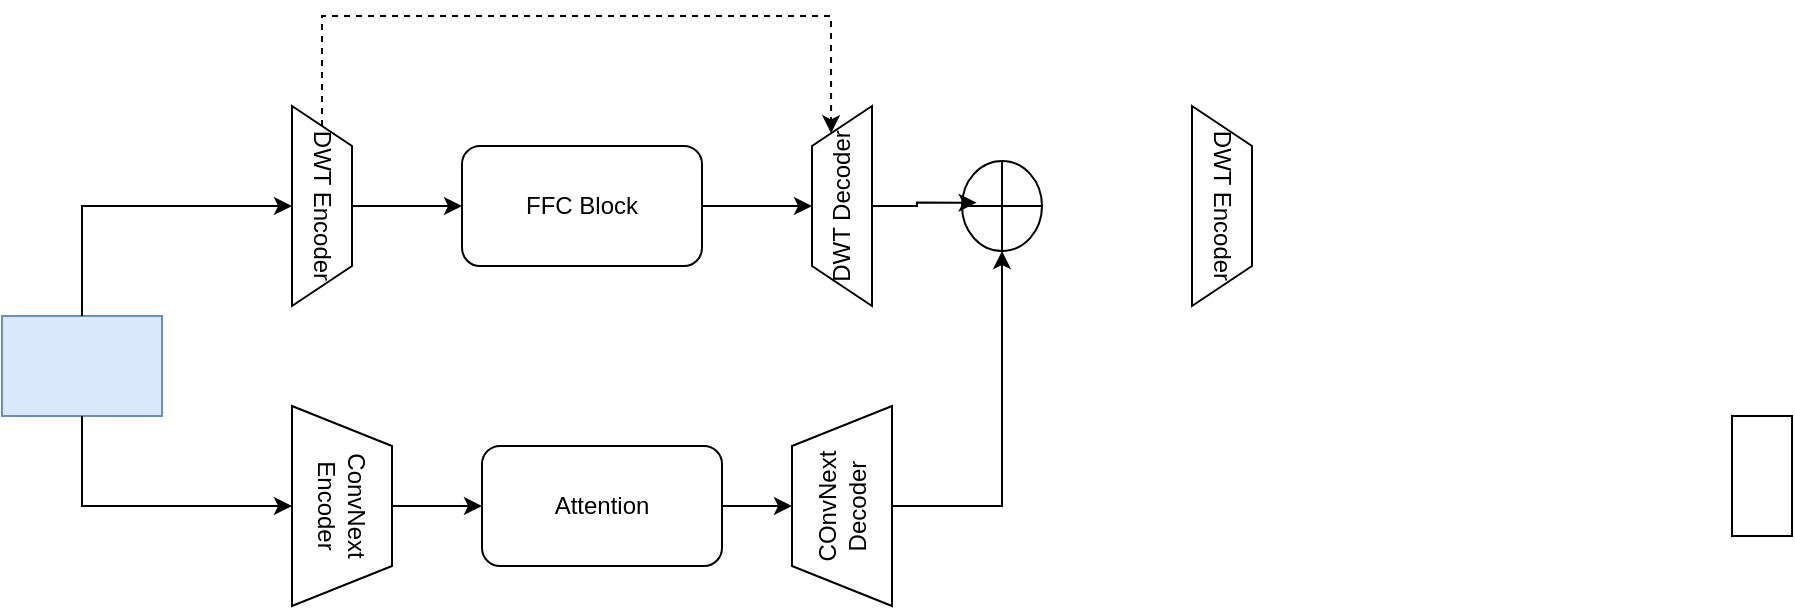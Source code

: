 <mxfile version="24.0.9" type="github">
  <diagram name="Page-1" id="SX_F48-8HtlLMUAoEEcz">
    <mxGraphModel dx="794" dy="420" grid="1" gridSize="10" guides="1" tooltips="1" connect="1" arrows="1" fold="1" page="1" pageScale="1" pageWidth="850" pageHeight="1100" math="0" shadow="0">
      <root>
        <mxCell id="0" />
        <mxCell id="1" parent="0" />
        <mxCell id="lzGC8dxonW2Xav-O9GEi-2" value="" style="rounded=0;whiteSpace=wrap;html=1;fillColor=#dae8fc;strokeColor=#6c8ebf;" parent="1" vertex="1">
          <mxGeometry x="90" y="190" width="80" height="50" as="geometry" />
        </mxCell>
        <mxCell id="lzGC8dxonW2Xav-O9GEi-12" value="" style="edgeStyle=orthogonalEdgeStyle;rounded=0;orthogonalLoop=1;jettySize=auto;html=1;" parent="1" source="lzGC8dxonW2Xav-O9GEi-5" target="lzGC8dxonW2Xav-O9GEi-10" edge="1">
          <mxGeometry relative="1" as="geometry" />
        </mxCell>
        <mxCell id="lzGC8dxonW2Xav-O9GEi-15" style="edgeStyle=orthogonalEdgeStyle;rounded=0;orthogonalLoop=1;jettySize=auto;html=1;entryX=1;entryY=0.25;entryDx=0;entryDy=0;dashed=1;" parent="1" source="lzGC8dxonW2Xav-O9GEi-5" target="lzGC8dxonW2Xav-O9GEi-13" edge="1">
          <mxGeometry relative="1" as="geometry">
            <mxPoint x="250" y="30" as="targetPoint" />
            <Array as="points">
              <mxPoint x="250" y="40" />
              <mxPoint x="505" y="40" />
            </Array>
          </mxGeometry>
        </mxCell>
        <mxCell id="lzGC8dxonW2Xav-O9GEi-5" value="DWT Encoder" style="shape=trapezoid;perimeter=trapezoidPerimeter;whiteSpace=wrap;html=1;fixedSize=1;rotation=90;" parent="1" vertex="1">
          <mxGeometry x="200" y="120" width="100" height="30" as="geometry" />
        </mxCell>
        <mxCell id="lzGC8dxonW2Xav-O9GEi-18" value="" style="edgeStyle=orthogonalEdgeStyle;rounded=0;orthogonalLoop=1;jettySize=auto;html=1;" parent="1" source="lzGC8dxonW2Xav-O9GEi-6" target="lzGC8dxonW2Xav-O9GEi-17" edge="1">
          <mxGeometry relative="1" as="geometry" />
        </mxCell>
        <mxCell id="lzGC8dxonW2Xav-O9GEi-6" value="ConvNext&lt;div&gt;Encoder&lt;/div&gt;" style="shape=trapezoid;perimeter=trapezoidPerimeter;whiteSpace=wrap;html=1;fixedSize=1;rotation=90;" parent="1" vertex="1">
          <mxGeometry x="210" y="260" width="100" height="50" as="geometry" />
        </mxCell>
        <mxCell id="lzGC8dxonW2Xav-O9GEi-7" value="" style="endArrow=classic;html=1;rounded=0;entryX=0.5;entryY=1;entryDx=0;entryDy=0;exitX=0.5;exitY=0;exitDx=0;exitDy=0;" parent="1" source="lzGC8dxonW2Xav-O9GEi-2" target="lzGC8dxonW2Xav-O9GEi-5" edge="1">
          <mxGeometry width="50" height="50" relative="1" as="geometry">
            <mxPoint x="130" y="135" as="sourcePoint" />
            <mxPoint x="180" y="90" as="targetPoint" />
            <Array as="points">
              <mxPoint x="130" y="135" />
            </Array>
          </mxGeometry>
        </mxCell>
        <mxCell id="lzGC8dxonW2Xav-O9GEi-9" value="" style="endArrow=classic;html=1;rounded=0;exitX=0.5;exitY=1;exitDx=0;exitDy=0;entryX=0.5;entryY=1;entryDx=0;entryDy=0;" parent="1" source="lzGC8dxonW2Xav-O9GEi-2" target="lzGC8dxonW2Xav-O9GEi-6" edge="1">
          <mxGeometry width="50" height="50" relative="1" as="geometry">
            <mxPoint x="380" y="250" as="sourcePoint" />
            <mxPoint x="430" y="200" as="targetPoint" />
            <Array as="points">
              <mxPoint x="130" y="285" />
            </Array>
          </mxGeometry>
        </mxCell>
        <mxCell id="lzGC8dxonW2Xav-O9GEi-14" value="" style="edgeStyle=orthogonalEdgeStyle;rounded=0;orthogonalLoop=1;jettySize=auto;html=1;" parent="1" source="lzGC8dxonW2Xav-O9GEi-10" target="lzGC8dxonW2Xav-O9GEi-13" edge="1">
          <mxGeometry relative="1" as="geometry" />
        </mxCell>
        <mxCell id="lzGC8dxonW2Xav-O9GEi-10" value="FFC Block" style="rounded=1;whiteSpace=wrap;html=1;" parent="1" vertex="1">
          <mxGeometry x="320" y="105" width="120" height="60" as="geometry" />
        </mxCell>
        <mxCell id="lzGC8dxonW2Xav-O9GEi-13" value="DWT Decoder" style="shape=trapezoid;perimeter=trapezoidPerimeter;whiteSpace=wrap;html=1;fixedSize=1;rotation=-90;" parent="1" vertex="1">
          <mxGeometry x="460" y="120" width="100" height="30" as="geometry" />
        </mxCell>
        <mxCell id="lzGC8dxonW2Xav-O9GEi-21" style="edgeStyle=orthogonalEdgeStyle;rounded=0;orthogonalLoop=1;jettySize=auto;html=1;exitX=0.5;exitY=1;exitDx=0;exitDy=0;" parent="1" source="lzGC8dxonW2Xav-O9GEi-16" target="lzGC8dxonW2Xav-O9GEi-20" edge="1">
          <mxGeometry relative="1" as="geometry" />
        </mxCell>
        <mxCell id="lzGC8dxonW2Xav-O9GEi-16" value="COnvNext&lt;div&gt;Decoder&lt;/div&gt;" style="shape=trapezoid;perimeter=trapezoidPerimeter;whiteSpace=wrap;html=1;fixedSize=1;rotation=-90;" parent="1" vertex="1">
          <mxGeometry x="460" y="260" width="100" height="50" as="geometry" />
        </mxCell>
        <mxCell id="lzGC8dxonW2Xav-O9GEi-19" value="" style="edgeStyle=orthogonalEdgeStyle;rounded=0;orthogonalLoop=1;jettySize=auto;html=1;" parent="1" source="lzGC8dxonW2Xav-O9GEi-17" target="lzGC8dxonW2Xav-O9GEi-16" edge="1">
          <mxGeometry relative="1" as="geometry" />
        </mxCell>
        <mxCell id="lzGC8dxonW2Xav-O9GEi-17" value="Attention" style="rounded=1;whiteSpace=wrap;html=1;" parent="1" vertex="1">
          <mxGeometry x="330" y="255" width="120" height="60" as="geometry" />
        </mxCell>
        <mxCell id="lzGC8dxonW2Xav-O9GEi-20" value="" style="shape=orEllipse;perimeter=ellipsePerimeter;whiteSpace=wrap;html=1;backgroundOutline=1;" parent="1" vertex="1">
          <mxGeometry x="570" y="112.5" width="40" height="45" as="geometry" />
        </mxCell>
        <mxCell id="lzGC8dxonW2Xav-O9GEi-22" style="edgeStyle=orthogonalEdgeStyle;rounded=0;orthogonalLoop=1;jettySize=auto;html=1;exitX=0.5;exitY=1;exitDx=0;exitDy=0;entryX=0.183;entryY=0.463;entryDx=0;entryDy=0;entryPerimeter=0;" parent="1" source="lzGC8dxonW2Xav-O9GEi-13" target="lzGC8dxonW2Xav-O9GEi-20" edge="1">
          <mxGeometry relative="1" as="geometry" />
        </mxCell>
        <mxCell id="lzGC8dxonW2Xav-O9GEi-23" value="" style="rounded=0;whiteSpace=wrap;html=1;rotation=90;" parent="1" vertex="1">
          <mxGeometry x="940" y="255" width="60" height="30" as="geometry" />
        </mxCell>
        <mxCell id="-IRQ9Oyq-ICTblgyUK6r-1" value="DWT Encoder" style="shape=trapezoid;perimeter=trapezoidPerimeter;whiteSpace=wrap;html=1;fixedSize=1;rotation=90;" vertex="1" parent="1">
          <mxGeometry x="650" y="120" width="100" height="30" as="geometry" />
        </mxCell>
      </root>
    </mxGraphModel>
  </diagram>
</mxfile>
